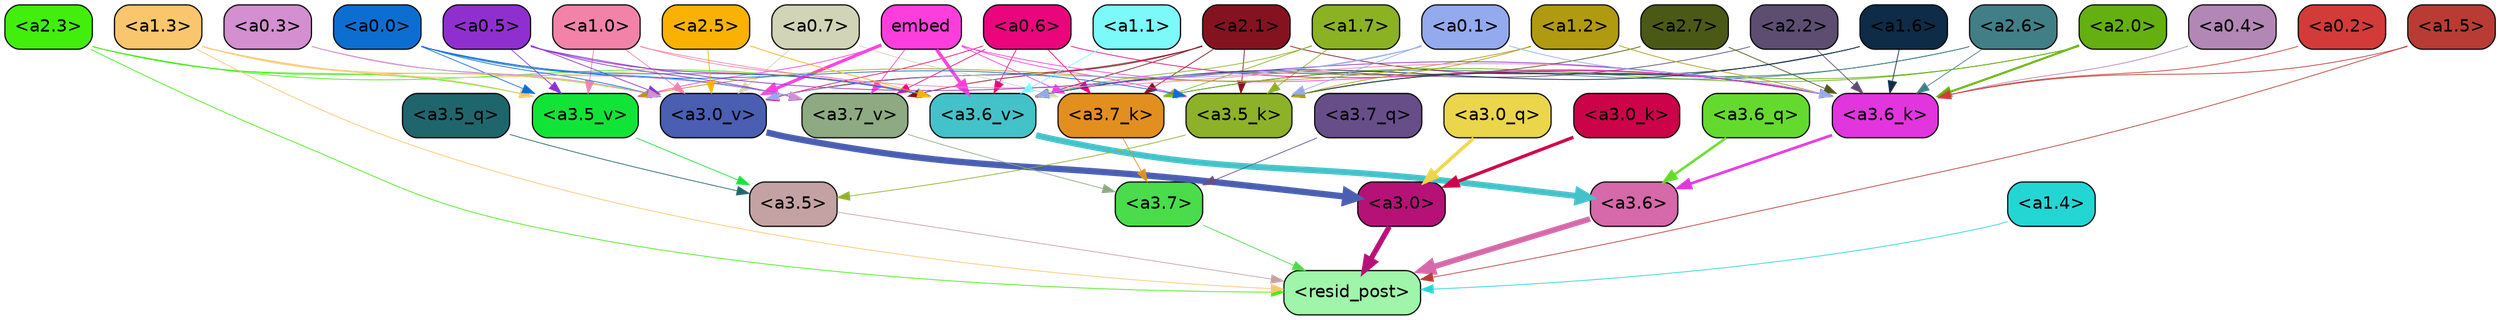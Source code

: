 strict digraph "" {
	graph [bgcolor=transparent,
		layout=dot,
		overlap=false,
		splines=true
	];
	"<a3.7>"	[color=black,
		fillcolor="#4adc4a",
		fontname=Helvetica,
		shape=box,
		style="filled, rounded"];
	"<resid_post>"	[color=black,
		fillcolor="#9ff5a9",
		fontname=Helvetica,
		shape=box,
		style="filled, rounded"];
	"<a3.7>" -> "<resid_post>"	[color="#4adc4a",
		penwidth=0.6239100098609924];
	"<a3.6>"	[color=black,
		fillcolor="#d569a9",
		fontname=Helvetica,
		shape=box,
		style="filled, rounded"];
	"<a3.6>" -> "<resid_post>"	[color="#d569a9",
		penwidth=4.569062113761902];
	"<a3.5>"	[color=black,
		fillcolor="#c4a2a3",
		fontname=Helvetica,
		shape=box,
		style="filled, rounded"];
	"<a3.5>" -> "<resid_post>"	[color="#c4a2a3",
		penwidth=0.6];
	"<a3.0>"	[color=black,
		fillcolor="#b61176",
		fontname=Helvetica,
		shape=box,
		style="filled, rounded"];
	"<a3.0>" -> "<resid_post>"	[color="#b61176",
		penwidth=4.283544182777405];
	"<a2.3>"	[color=black,
		fillcolor="#42ee0c",
		fontname=Helvetica,
		shape=box,
		style="filled, rounded"];
	"<a2.3>" -> "<resid_post>"	[color="#42ee0c",
		penwidth=0.6];
	"<a3.6_v>"	[color=black,
		fillcolor="#44c2c9",
		fontname=Helvetica,
		shape=box,
		style="filled, rounded"];
	"<a2.3>" -> "<a3.6_v>"	[color="#42ee0c",
		penwidth=0.6];
	"<a3.5_v>"	[color=black,
		fillcolor="#12e437",
		fontname=Helvetica,
		shape=box,
		style="filled, rounded"];
	"<a2.3>" -> "<a3.5_v>"	[color="#42ee0c",
		penwidth=0.6];
	"<a3.0_v>"	[color=black,
		fillcolor="#4a5eb2",
		fontname=Helvetica,
		shape=box,
		style="filled, rounded"];
	"<a2.3>" -> "<a3.0_v>"	[color="#42ee0c",
		penwidth=0.6];
	"<a1.5>"	[color=black,
		fillcolor="#b83c34",
		fontname=Helvetica,
		shape=box,
		style="filled, rounded"];
	"<a1.5>" -> "<resid_post>"	[color="#b83c34",
		penwidth=0.6];
	"<a3.6_k>"	[color=black,
		fillcolor="#e135de",
		fontname=Helvetica,
		shape=box,
		style="filled, rounded"];
	"<a1.5>" -> "<a3.6_k>"	[color="#b83c34",
		penwidth=0.6];
	"<a1.4>"	[color=black,
		fillcolor="#23d6d4",
		fontname=Helvetica,
		shape=box,
		style="filled, rounded"];
	"<a1.4>" -> "<resid_post>"	[color="#23d6d4",
		penwidth=0.6];
	"<a1.3>"	[color=black,
		fillcolor="#f9c66d",
		fontname=Helvetica,
		shape=box,
		style="filled, rounded"];
	"<a1.3>" -> "<resid_post>"	[color="#f9c66d",
		penwidth=0.6];
	"<a1.3>" -> "<a3.6_v>"	[color="#f9c66d",
		penwidth=0.6];
	"<a1.3>" -> "<a3.5_v>"	[color="#f9c66d",
		penwidth=0.6];
	"<a1.3>" -> "<a3.0_v>"	[color="#f9c66d",
		penwidth=0.6];
	"<a3.7_q>"	[color=black,
		fillcolor="#674e89",
		fontname=Helvetica,
		shape=box,
		style="filled, rounded"];
	"<a3.7_q>" -> "<a3.7>"	[color="#674e89",
		penwidth=0.6];
	"<a3.6_q>"	[color=black,
		fillcolor="#65da2e",
		fontname=Helvetica,
		shape=box,
		style="filled, rounded"];
	"<a3.6_q>" -> "<a3.6>"	[color="#65da2e",
		penwidth=2.0344843566417694];
	"<a3.5_q>"	[color=black,
		fillcolor="#1f666c",
		fontname=Helvetica,
		shape=box,
		style="filled, rounded"];
	"<a3.5_q>" -> "<a3.5>"	[color="#1f666c",
		penwidth=0.6];
	"<a3.0_q>"	[color=black,
		fillcolor="#ead54b",
		fontname=Helvetica,
		shape=box,
		style="filled, rounded"];
	"<a3.0_q>" -> "<a3.0>"	[color="#ead54b",
		penwidth=2.863015294075012];
	"<a3.7_k>"	[color=black,
		fillcolor="#e18f1f",
		fontname=Helvetica,
		shape=box,
		style="filled, rounded"];
	"<a3.7_k>" -> "<a3.7>"	[color="#e18f1f",
		penwidth=0.6];
	"<a3.6_k>" -> "<a3.6>"	[color="#e135de",
		penwidth=2.1770318150520325];
	"<a3.5_k>"	[color=black,
		fillcolor="#8db128",
		fontname=Helvetica,
		shape=box,
		style="filled, rounded"];
	"<a3.5_k>" -> "<a3.5>"	[color="#8db128",
		penwidth=0.6];
	"<a3.0_k>"	[color=black,
		fillcolor="#cc0348",
		fontname=Helvetica,
		shape=box,
		style="filled, rounded"];
	"<a3.0_k>" -> "<a3.0>"	[color="#cc0348",
		penwidth=2.6323853135108948];
	"<a3.7_v>"	[color=black,
		fillcolor="#8daa82",
		fontname=Helvetica,
		shape=box,
		style="filled, rounded"];
	"<a3.7_v>" -> "<a3.7>"	[color="#8daa82",
		penwidth=0.6];
	"<a3.6_v>" -> "<a3.6>"	[color="#44c2c9",
		penwidth=4.972373723983765];
	"<a3.5_v>" -> "<a3.5>"	[color="#12e437",
		penwidth=0.6];
	"<a3.0_v>" -> "<a3.0>"	[color="#4a5eb2",
		penwidth=5.1638524532318115];
	"<a2.6>"	[color=black,
		fillcolor="#417f86",
		fontname=Helvetica,
		shape=box,
		style="filled, rounded"];
	"<a2.6>" -> "<a3.7_k>"	[color="#417f86",
		penwidth=0.6];
	"<a2.6>" -> "<a3.6_k>"	[color="#417f86",
		penwidth=0.6];
	"<a2.6>" -> "<a3.5_k>"	[color="#417f86",
		penwidth=0.6];
	"<a2.1>"	[color=black,
		fillcolor="#84131f",
		fontname=Helvetica,
		shape=box,
		style="filled, rounded"];
	"<a2.1>" -> "<a3.7_k>"	[color="#84131f",
		penwidth=0.6];
	"<a2.1>" -> "<a3.6_k>"	[color="#84131f",
		penwidth=0.6];
	"<a2.1>" -> "<a3.5_k>"	[color="#84131f",
		penwidth=0.6];
	"<a2.1>" -> "<a3.7_v>"	[color="#84131f",
		penwidth=0.6];
	"<a2.1>" -> "<a3.6_v>"	[color="#84131f",
		penwidth=0.6];
	"<a2.1>" -> "<a3.0_v>"	[color="#84131f",
		penwidth=0.6];
	"<a2.0>"	[color=black,
		fillcolor="#64b010",
		fontname=Helvetica,
		shape=box,
		style="filled, rounded"];
	"<a2.0>" -> "<a3.7_k>"	[color="#64b010",
		penwidth=0.6];
	"<a2.0>" -> "<a3.6_k>"	[color="#64b010",
		penwidth=1.7047871947288513];
	"<a2.0>" -> "<a3.5_k>"	[color="#64b010",
		penwidth=0.6];
	"<a1.7>"	[color=black,
		fillcolor="#8bb222",
		fontname=Helvetica,
		shape=box,
		style="filled, rounded"];
	"<a1.7>" -> "<a3.7_k>"	[color="#8bb222",
		penwidth=0.6];
	"<a1.7>" -> "<a3.5_k>"	[color="#8bb222",
		penwidth=0.6];
	"<a1.7>" -> "<a3.6_v>"	[color="#8bb222",
		penwidth=0.6];
	"<a0.7>"	[color=black,
		fillcolor="#d1d4b6",
		fontname=Helvetica,
		shape=box,
		style="filled, rounded"];
	"<a0.7>" -> "<a3.7_k>"	[color="#d1d4b6",
		penwidth=0.6];
	"<a0.7>" -> "<a3.0_v>"	[color="#d1d4b6",
		penwidth=0.6];
	"<a0.6>"	[color=black,
		fillcolor="#ea057d",
		fontname=Helvetica,
		shape=box,
		style="filled, rounded"];
	"<a0.6>" -> "<a3.7_k>"	[color="#ea057d",
		penwidth=0.6];
	"<a0.6>" -> "<a3.6_k>"	[color="#ea057d",
		penwidth=0.6];
	"<a0.6>" -> "<a3.7_v>"	[color="#ea057d",
		penwidth=0.6];
	"<a0.6>" -> "<a3.6_v>"	[color="#ea057d",
		penwidth=0.6];
	"<a0.6>" -> "<a3.0_v>"	[color="#ea057d",
		penwidth=0.6];
	embed	[color=black,
		fillcolor="#fd3edc",
		fontname=Helvetica,
		shape=box,
		style="filled, rounded"];
	embed -> "<a3.7_k>"	[color="#fd3edc",
		penwidth=0.6];
	embed -> "<a3.6_k>"	[color="#fd3edc",
		penwidth=0.6];
	embed -> "<a3.5_k>"	[color="#fd3edc",
		penwidth=0.6];
	embed -> "<a3.7_v>"	[color="#fd3edc",
		penwidth=0.6];
	embed -> "<a3.6_v>"	[color="#fd3edc",
		penwidth=2.7369276881217957];
	embed -> "<a3.5_v>"	[color="#fd3edc",
		penwidth=0.6];
	embed -> "<a3.0_v>"	[color="#fd3edc",
		penwidth=2.5778204202651978];
	"<a2.7>"	[color=black,
		fillcolor="#4b5916",
		fontname=Helvetica,
		shape=box,
		style="filled, rounded"];
	"<a2.7>" -> "<a3.6_k>"	[color="#4b5916",
		penwidth=0.6];
	"<a2.7>" -> "<a3.6_v>"	[color="#4b5916",
		penwidth=0.6];
	"<a2.2>"	[color=black,
		fillcolor="#5c4d71",
		fontname=Helvetica,
		shape=box,
		style="filled, rounded"];
	"<a2.2>" -> "<a3.6_k>"	[color="#5c4d71",
		penwidth=0.6];
	"<a2.2>" -> "<a3.6_v>"	[color="#5c4d71",
		penwidth=0.6];
	"<a1.6>"	[color=black,
		fillcolor="#0e2b47",
		fontname=Helvetica,
		shape=box,
		style="filled, rounded"];
	"<a1.6>" -> "<a3.6_k>"	[color="#0e2b47",
		penwidth=0.6];
	"<a1.6>" -> "<a3.5_k>"	[color="#0e2b47",
		penwidth=0.6];
	"<a1.6>" -> "<a3.6_v>"	[color="#0e2b47",
		penwidth=0.6];
	"<a1.2>"	[color=black,
		fillcolor="#b09a10",
		fontname=Helvetica,
		shape=box,
		style="filled, rounded"];
	"<a1.2>" -> "<a3.6_k>"	[color="#b09a10",
		penwidth=0.6];
	"<a1.2>" -> "<a3.5_k>"	[color="#b09a10",
		penwidth=0.6];
	"<a1.2>" -> "<a3.5_v>"	[color="#b09a10",
		penwidth=0.6];
	"<a1.0>"	[color=black,
		fillcolor="#f382a9",
		fontname=Helvetica,
		shape=box,
		style="filled, rounded"];
	"<a1.0>" -> "<a3.6_k>"	[color="#f382a9",
		penwidth=0.6];
	"<a1.0>" -> "<a3.6_v>"	[color="#f382a9",
		penwidth=0.6];
	"<a1.0>" -> "<a3.5_v>"	[color="#f382a9",
		penwidth=0.6];
	"<a1.0>" -> "<a3.0_v>"	[color="#f382a9",
		penwidth=0.6];
	"<a0.5>"	[color=black,
		fillcolor="#902fcf",
		fontname=Helvetica,
		shape=box,
		style="filled, rounded"];
	"<a0.5>" -> "<a3.6_k>"	[color="#902fcf",
		penwidth=0.6];
	"<a0.5>" -> "<a3.7_v>"	[color="#902fcf",
		penwidth=0.6];
	"<a0.5>" -> "<a3.6_v>"	[color="#902fcf",
		penwidth=0.6];
	"<a0.5>" -> "<a3.5_v>"	[color="#902fcf",
		penwidth=0.6];
	"<a0.5>" -> "<a3.0_v>"	[color="#902fcf",
		penwidth=0.6];
	"<a0.4>"	[color=black,
		fillcolor="#b387b5",
		fontname=Helvetica,
		shape=box,
		style="filled, rounded"];
	"<a0.4>" -> "<a3.6_k>"	[color="#b387b5",
		penwidth=0.6];
	"<a0.2>"	[color=black,
		fillcolor="#d33b38",
		fontname=Helvetica,
		shape=box,
		style="filled, rounded"];
	"<a0.2>" -> "<a3.6_k>"	[color="#d33b38",
		penwidth=0.6];
	"<a0.1>"	[color=black,
		fillcolor="#94aaee",
		fontname=Helvetica,
		shape=box,
		style="filled, rounded"];
	"<a0.1>" -> "<a3.6_k>"	[color="#94aaee",
		penwidth=0.6];
	"<a0.1>" -> "<a3.5_k>"	[color="#94aaee",
		penwidth=0.6];
	"<a0.1>" -> "<a3.6_v>"	[color="#94aaee",
		penwidth=0.6];
	"<a0.1>" -> "<a3.0_v>"	[color="#94aaee",
		penwidth=0.6];
	"<a0.0>"	[color=black,
		fillcolor="#0d6ed1",
		fontname=Helvetica,
		shape=box,
		style="filled, rounded"];
	"<a0.0>" -> "<a3.5_k>"	[color="#0d6ed1",
		penwidth=0.6];
	"<a0.0>" -> "<a3.7_v>"	[color="#0d6ed1",
		penwidth=0.6];
	"<a0.0>" -> "<a3.6_v>"	[color="#0d6ed1",
		penwidth=0.6];
	"<a0.0>" -> "<a3.5_v>"	[color="#0d6ed1",
		penwidth=0.6];
	"<a0.0>" -> "<a3.0_v>"	[color="#0d6ed1",
		penwidth=0.6];
	"<a0.3>"	[color=black,
		fillcolor="#d38fcf",
		fontname=Helvetica,
		shape=box,
		style="filled, rounded"];
	"<a0.3>" -> "<a3.7_v>"	[color="#d38fcf",
		penwidth=0.6];
	"<a0.3>" -> "<a3.0_v>"	[color="#d38fcf",
		penwidth=0.6];
	"<a2.5>"	[color=black,
		fillcolor="#f9b203",
		fontname=Helvetica,
		shape=box,
		style="filled, rounded"];
	"<a2.5>" -> "<a3.6_v>"	[color="#f9b203",
		penwidth=0.6];
	"<a2.5>" -> "<a3.0_v>"	[color="#f9b203",
		penwidth=0.6];
	"<a1.1>"	[color=black,
		fillcolor="#7cf9f9",
		fontname=Helvetica,
		shape=box,
		style="filled, rounded"];
	"<a1.1>" -> "<a3.6_v>"	[color="#7cf9f9",
		penwidth=0.6];
}
